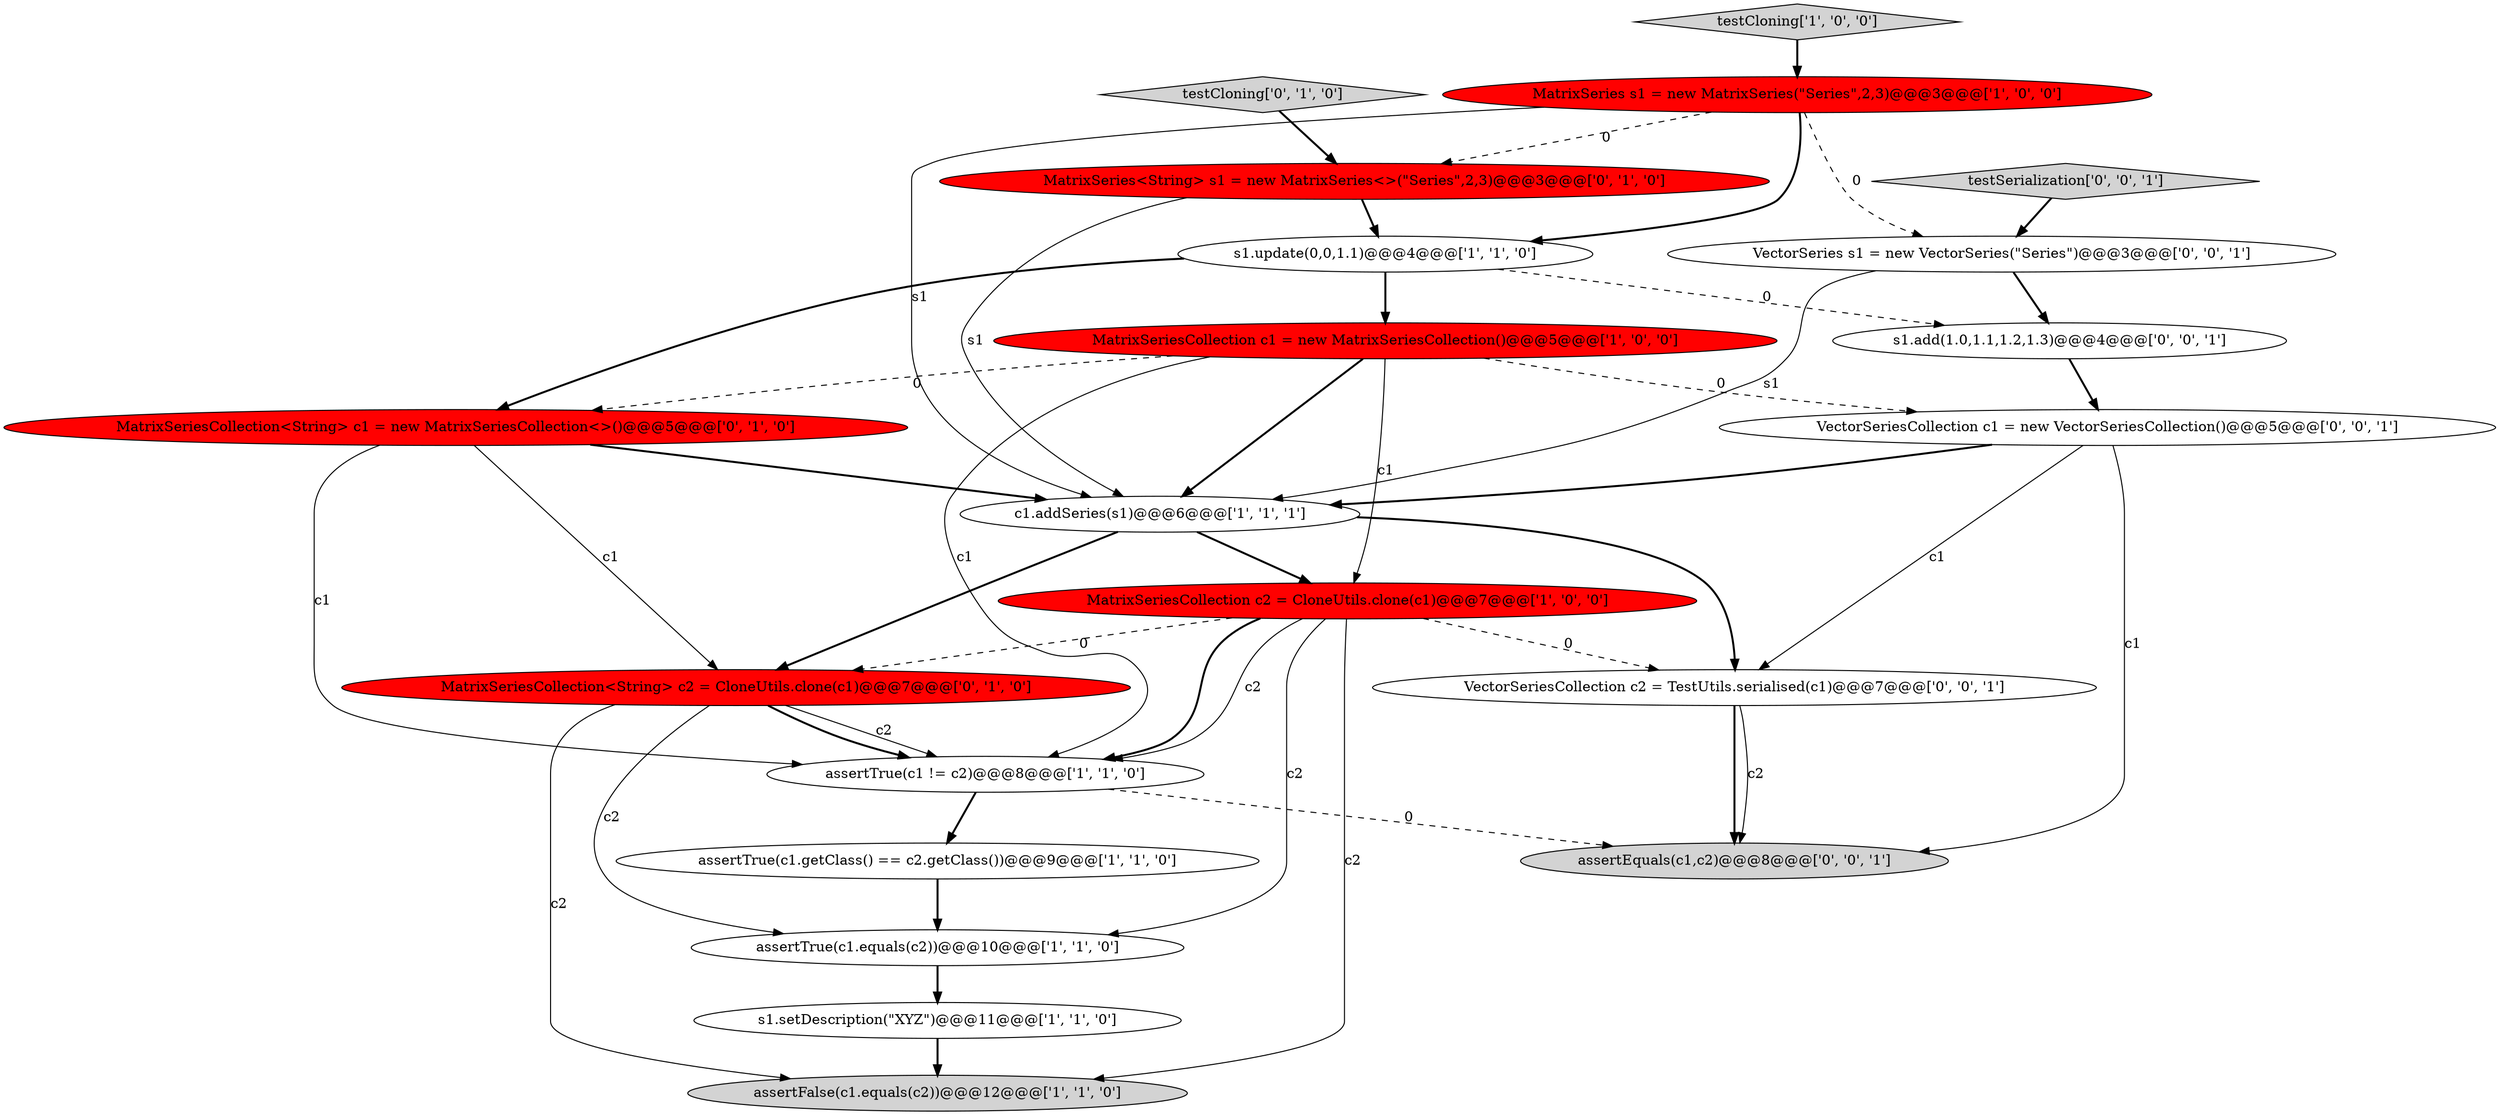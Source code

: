 digraph {
6 [style = filled, label = "s1.update(0,0,1.1)@@@4@@@['1', '1', '0']", fillcolor = white, shape = ellipse image = "AAA0AAABBB1BBB"];
5 [style = filled, label = "MatrixSeries s1 = new MatrixSeries(\"Series\",2,3)@@@3@@@['1', '0', '0']", fillcolor = red, shape = ellipse image = "AAA1AAABBB1BBB"];
18 [style = filled, label = "testSerialization['0', '0', '1']", fillcolor = lightgray, shape = diamond image = "AAA0AAABBB3BBB"];
2 [style = filled, label = "assertTrue(c1 != c2)@@@8@@@['1', '1', '0']", fillcolor = white, shape = ellipse image = "AAA0AAABBB1BBB"];
8 [style = filled, label = "assertFalse(c1.equals(c2))@@@12@@@['1', '1', '0']", fillcolor = lightgray, shape = ellipse image = "AAA0AAABBB1BBB"];
4 [style = filled, label = "c1.addSeries(s1)@@@6@@@['1', '1', '1']", fillcolor = white, shape = ellipse image = "AAA0AAABBB1BBB"];
11 [style = filled, label = "MatrixSeries<String> s1 = new MatrixSeries<>(\"Series\",2,3)@@@3@@@['0', '1', '0']", fillcolor = red, shape = ellipse image = "AAA1AAABBB2BBB"];
7 [style = filled, label = "assertTrue(c1.equals(c2))@@@10@@@['1', '1', '0']", fillcolor = white, shape = ellipse image = "AAA0AAABBB1BBB"];
15 [style = filled, label = "VectorSeries s1 = new VectorSeries(\"Series\")@@@3@@@['0', '0', '1']", fillcolor = white, shape = ellipse image = "AAA0AAABBB3BBB"];
20 [style = filled, label = "s1.add(1.0,1.1,1.2,1.3)@@@4@@@['0', '0', '1']", fillcolor = white, shape = ellipse image = "AAA0AAABBB3BBB"];
0 [style = filled, label = "s1.setDescription(\"XYZ\")@@@11@@@['1', '1', '0']", fillcolor = white, shape = ellipse image = "AAA0AAABBB1BBB"];
17 [style = filled, label = "assertEquals(c1,c2)@@@8@@@['0', '0', '1']", fillcolor = lightgray, shape = ellipse image = "AAA0AAABBB3BBB"];
13 [style = filled, label = "MatrixSeriesCollection<String> c1 = new MatrixSeriesCollection<>()@@@5@@@['0', '1', '0']", fillcolor = red, shape = ellipse image = "AAA1AAABBB2BBB"];
10 [style = filled, label = "testCloning['1', '0', '0']", fillcolor = lightgray, shape = diamond image = "AAA0AAABBB1BBB"];
19 [style = filled, label = "VectorSeriesCollection c2 = TestUtils.serialised(c1)@@@7@@@['0', '0', '1']", fillcolor = white, shape = ellipse image = "AAA0AAABBB3BBB"];
1 [style = filled, label = "MatrixSeriesCollection c2 = CloneUtils.clone(c1)@@@7@@@['1', '0', '0']", fillcolor = red, shape = ellipse image = "AAA1AAABBB1BBB"];
9 [style = filled, label = "MatrixSeriesCollection c1 = new MatrixSeriesCollection()@@@5@@@['1', '0', '0']", fillcolor = red, shape = ellipse image = "AAA1AAABBB1BBB"];
3 [style = filled, label = "assertTrue(c1.getClass() == c2.getClass())@@@9@@@['1', '1', '0']", fillcolor = white, shape = ellipse image = "AAA0AAABBB1BBB"];
16 [style = filled, label = "VectorSeriesCollection c1 = new VectorSeriesCollection()@@@5@@@['0', '0', '1']", fillcolor = white, shape = ellipse image = "AAA0AAABBB3BBB"];
14 [style = filled, label = "MatrixSeriesCollection<String> c2 = CloneUtils.clone(c1)@@@7@@@['0', '1', '0']", fillcolor = red, shape = ellipse image = "AAA1AAABBB2BBB"];
12 [style = filled, label = "testCloning['0', '1', '0']", fillcolor = lightgray, shape = diamond image = "AAA0AAABBB2BBB"];
4->14 [style = bold, label=""];
9->16 [style = dashed, label="0"];
1->14 [style = dashed, label="0"];
14->2 [style = solid, label="c2"];
6->20 [style = dashed, label="0"];
9->4 [style = bold, label=""];
11->6 [style = bold, label=""];
2->3 [style = bold, label=""];
1->19 [style = dashed, label="0"];
12->11 [style = bold, label=""];
4->19 [style = bold, label=""];
18->15 [style = bold, label=""];
16->19 [style = solid, label="c1"];
5->4 [style = solid, label="s1"];
7->0 [style = bold, label=""];
13->14 [style = solid, label="c1"];
14->7 [style = solid, label="c2"];
19->17 [style = bold, label=""];
9->2 [style = solid, label="c1"];
2->17 [style = dashed, label="0"];
9->1 [style = solid, label="c1"];
10->5 [style = bold, label=""];
5->6 [style = bold, label=""];
20->16 [style = bold, label=""];
5->11 [style = dashed, label="0"];
3->7 [style = bold, label=""];
15->20 [style = bold, label=""];
6->13 [style = bold, label=""];
9->13 [style = dashed, label="0"];
0->8 [style = bold, label=""];
15->4 [style = solid, label="s1"];
1->8 [style = solid, label="c2"];
16->17 [style = solid, label="c1"];
1->2 [style = bold, label=""];
4->1 [style = bold, label=""];
14->2 [style = bold, label=""];
1->7 [style = solid, label="c2"];
13->2 [style = solid, label="c1"];
19->17 [style = solid, label="c2"];
6->9 [style = bold, label=""];
16->4 [style = bold, label=""];
5->15 [style = dashed, label="0"];
1->2 [style = solid, label="c2"];
11->4 [style = solid, label="s1"];
13->4 [style = bold, label=""];
14->8 [style = solid, label="c2"];
}
